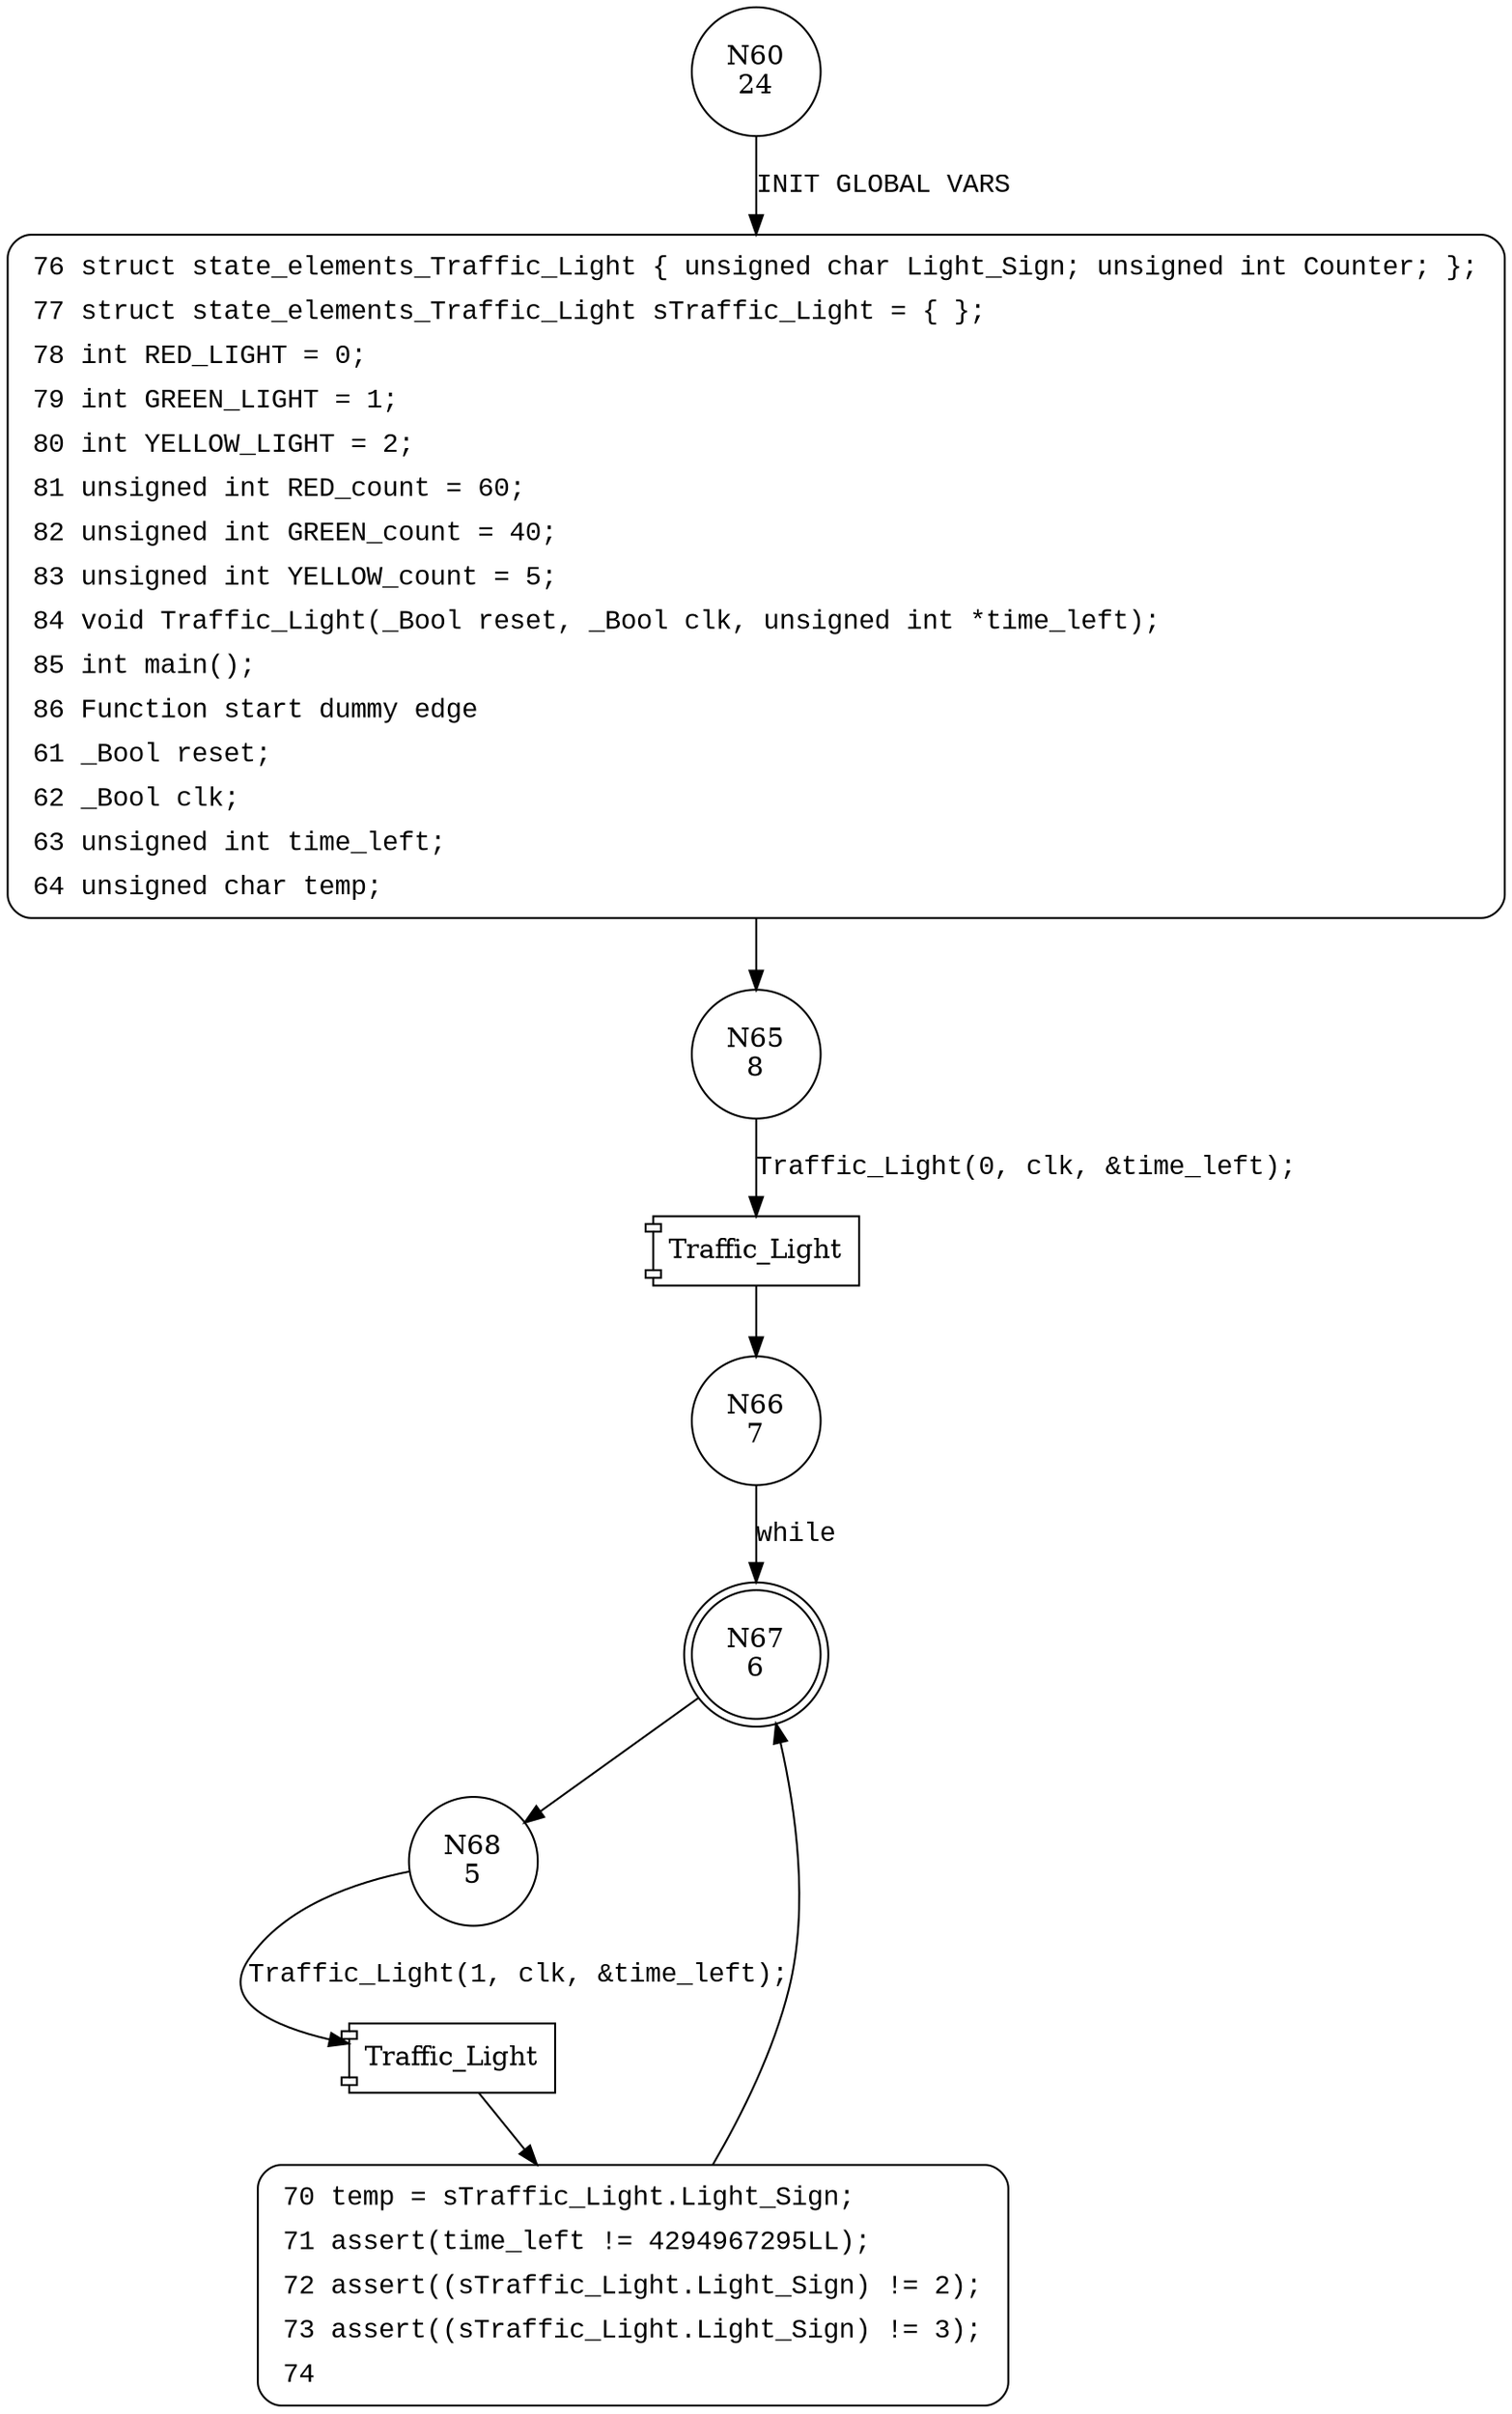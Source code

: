 digraph main {
60 [shape="circle" label="N60\n24"]
76 [shape="circle" label="N76\n23"]
65 [shape="circle" label="N65\n8"]
66 [shape="circle" label="N66\n7"]
67 [shape="doublecircle" label="N67\n6"]
68 [shape="circle" label="N68\n5"]
70 [shape="circle" label="N70\n4"]
76 [style="filled,bold" penwidth="1" fillcolor="white" fontname="Courier New" shape="Mrecord" label=<<table border="0" cellborder="0" cellpadding="3" bgcolor="white"><tr><td align="right">76</td><td align="left">struct state_elements_Traffic_Light &#123; unsigned char Light_Sign; unsigned int Counter; &#125;;</td></tr><tr><td align="right">77</td><td align="left">struct state_elements_Traffic_Light sTraffic_Light = &#123; &#125;;</td></tr><tr><td align="right">78</td><td align="left">int RED_LIGHT = 0;</td></tr><tr><td align="right">79</td><td align="left">int GREEN_LIGHT = 1;</td></tr><tr><td align="right">80</td><td align="left">int YELLOW_LIGHT = 2;</td></tr><tr><td align="right">81</td><td align="left">unsigned int RED_count = 60;</td></tr><tr><td align="right">82</td><td align="left">unsigned int GREEN_count = 40;</td></tr><tr><td align="right">83</td><td align="left">unsigned int YELLOW_count = 5;</td></tr><tr><td align="right">84</td><td align="left">void Traffic_Light(_Bool reset, _Bool clk, unsigned int *time_left);</td></tr><tr><td align="right">85</td><td align="left">int main();</td></tr><tr><td align="right">86</td><td align="left">Function start dummy edge</td></tr><tr><td align="right">61</td><td align="left">_Bool reset;</td></tr><tr><td align="right">62</td><td align="left">_Bool clk;</td></tr><tr><td align="right">63</td><td align="left">unsigned int time_left;</td></tr><tr><td align="right">64</td><td align="left">unsigned char temp;</td></tr></table>>]
76 -> 65[label=""]
70 [style="filled,bold" penwidth="1" fillcolor="white" fontname="Courier New" shape="Mrecord" label=<<table border="0" cellborder="0" cellpadding="3" bgcolor="white"><tr><td align="right">70</td><td align="left">temp = sTraffic_Light.Light_Sign;</td></tr><tr><td align="right">71</td><td align="left">assert(time_left != 4294967295LL);</td></tr><tr><td align="right">72</td><td align="left">assert((sTraffic_Light.Light_Sign) != 2);</td></tr><tr><td align="right">73</td><td align="left">assert((sTraffic_Light.Light_Sign) != 3);</td></tr><tr><td align="right">74</td><td align="left"></td></tr></table>>]
70 -> 67[label=""]
60 -> 76 [label="INIT GLOBAL VARS" fontname="Courier New"]
100001 [shape="component" label="Traffic_Light"]
65 -> 100001 [label="Traffic_Light(0, clk, &time_left);" fontname="Courier New"]
100001 -> 66 [label="" fontname="Courier New"]
67 -> 68 [label="" fontname="Courier New"]
100002 [shape="component" label="Traffic_Light"]
68 -> 100002 [label="Traffic_Light(1, clk, &time_left);" fontname="Courier New"]
100002 -> 70 [label="" fontname="Courier New"]
66 -> 67 [label="while" fontname="Courier New"]
}